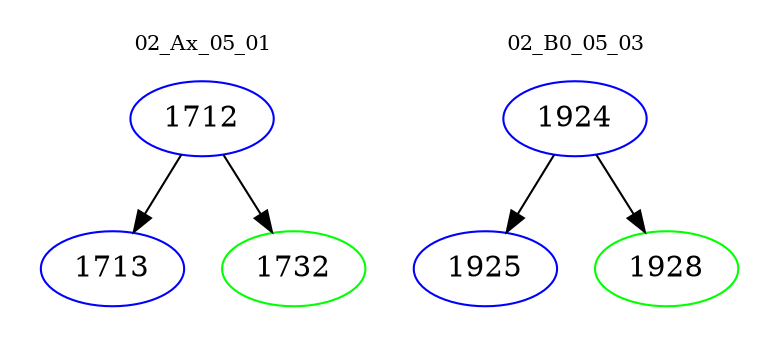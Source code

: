 digraph{
subgraph cluster_0 {
color = white
label = "02_Ax_05_01";
fontsize=10;
T0_1712 [label="1712", color="blue"]
T0_1712 -> T0_1713 [color="black"]
T0_1713 [label="1713", color="blue"]
T0_1712 -> T0_1732 [color="black"]
T0_1732 [label="1732", color="green"]
}
subgraph cluster_1 {
color = white
label = "02_B0_05_03";
fontsize=10;
T1_1924 [label="1924", color="blue"]
T1_1924 -> T1_1925 [color="black"]
T1_1925 [label="1925", color="blue"]
T1_1924 -> T1_1928 [color="black"]
T1_1928 [label="1928", color="green"]
}
}
